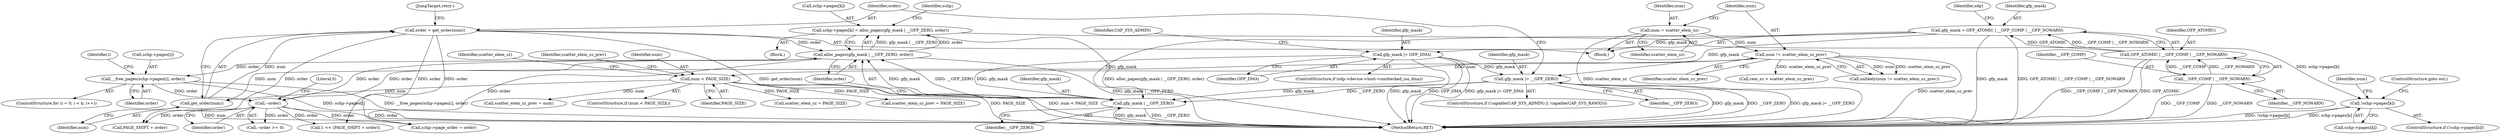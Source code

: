 digraph "0_linux_a45b599ad808c3c982fdcdc12b0b8611c2f92824@array" {
"1000275" [label="(Call,schp->pages[k] = alloc_pages(gfp_mask | __GFP_ZERO, order))"];
"1000281" [label="(Call,alloc_pages(gfp_mask | __GFP_ZERO, order))"];
"1000282" [label="(Call,gfp_mask | __GFP_ZERO)"];
"1000230" [label="(Call,gfp_mask |= __GFP_ZERO)"];
"1000134" [label="(Call,gfp_mask = GFP_ATOMIC | __GFP_COMP | __GFP_NOWARN)"];
"1000136" [label="(Call,GFP_ATOMIC | __GFP_COMP | __GFP_NOWARN)"];
"1000138" [label="(Call,__GFP_COMP | __GFP_NOWARN)"];
"1000219" [label="(Call,gfp_mask |= GFP_DMA)"];
"1000375" [label="(Call,--order)"];
"1000366" [label="(Call,__free_pages(schp->pages[i], order))"];
"1000233" [label="(Call,order = get_order(num))"];
"1000235" [label="(Call,get_order(num))"];
"1000192" [label="(Call,num != scatter_elem_sz_prev)"];
"1000187" [label="(Call,num = scatter_elem_sz)"];
"1000197" [label="(Call,num < PAGE_SIZE)"];
"1000287" [label="(Call,!schp->pages[k])"];
"1000189" [label="(Identifier,scatter_elem_sz)"];
"1000193" [label="(Identifier,num)"];
"1000234" [label="(Identifier,order)"];
"1000357" [label="(ControlStructure,for (i = 0; i < k; i++))"];
"1000191" [label="(Call,unlikely(num != scatter_elem_sz_prev))"];
"1000139" [label="(Identifier,__GFP_COMP)"];
"1000281" [label="(Call,alloc_pages(gfp_mask | __GFP_ZERO, order))"];
"1000230" [label="(Call,gfp_mask |= __GFP_ZERO)"];
"1000231" [label="(Identifier,gfp_mask)"];
"1000240" [label="(Call,1 << (PAGE_SHIFT + order))"];
"1000322" [label="(Call,schp->page_order = order)"];
"1000208" [label="(Call,scatter_elem_sz_prev = num)"];
"1000221" [label="(Identifier,GFP_DMA)"];
"1000192" [label="(Call,num != scatter_elem_sz_prev)"];
"1000276" [label="(Call,schp->pages[k])"];
"1000136" [label="(Call,GFP_ATOMIC | __GFP_COMP | __GFP_NOWARN)"];
"1000137" [label="(Identifier,GFP_ATOMIC)"];
"1000194" [label="(Identifier,scatter_elem_sz_prev)"];
"1000376" [label="(Identifier,order)"];
"1000377" [label="(Literal,0)"];
"1000365" [label="(Identifier,i)"];
"1000270" [label="(Call,rem_sz > scatter_elem_sz_prev)"];
"1000236" [label="(Identifier,num)"];
"1000222" [label="(ControlStructure,if (!capable(CAP_SYS_ADMIN) || !capable(CAP_SYS_RAWIO)))"];
"1000296" [label="(Identifier,num)"];
"1000282" [label="(Call,gfp_mask | __GFP_ZERO)"];
"1000196" [label="(ControlStructure,if (num < PAGE_SIZE))"];
"1000233" [label="(Call,order = get_order(num))"];
"1000366" [label="(Call,__free_pages(schp->pages[i], order))"];
"1000372" [label="(Identifier,order)"];
"1000199" [label="(Identifier,PAGE_SIZE)"];
"1000219" [label="(Call,gfp_mask |= GFP_DMA)"];
"1000232" [label="(Identifier,__GFP_ZERO)"];
"1000242" [label="(Call,PAGE_SHIFT + order)"];
"1000202" [label="(Identifier,scatter_elem_sz)"];
"1000275" [label="(Call,schp->pages[k] = alloc_pages(gfp_mask | __GFP_ZERO, order))"];
"1000187" [label="(Call,num = scatter_elem_sz)"];
"1000287" [label="(Call,!schp->pages[k])"];
"1000235" [label="(Call,get_order(num))"];
"1000211" [label="(ControlStructure,if (sdp->device->host->unchecked_isa_dma))"];
"1000226" [label="(Identifier,CAP_SYS_ADMIN)"];
"1000283" [label="(Identifier,gfp_mask)"];
"1000237" [label="(JumpTarget,retry:)"];
"1000143" [label="(Identifier,sdp)"];
"1000188" [label="(Identifier,num)"];
"1000286" [label="(ControlStructure,if (!schp->pages[k]))"];
"1000290" [label="(Identifier,schp)"];
"1000288" [label="(Call,schp->pages[k])"];
"1000382" [label="(MethodReturn,RET)"];
"1000220" [label="(Identifier,gfp_mask)"];
"1000209" [label="(Identifier,scatter_elem_sz_prev)"];
"1000375" [label="(Call,--order)"];
"1000284" [label="(Identifier,__GFP_ZERO)"];
"1000134" [label="(Call,gfp_mask = GFP_ATOMIC | __GFP_COMP | __GFP_NOWARN)"];
"1000374" [label="(Call,--order >= 0)"];
"1000197" [label="(Call,num < PAGE_SIZE)"];
"1000293" [label="(ControlStructure,goto out;)"];
"1000201" [label="(Call,scatter_elem_sz = PAGE_SIZE)"];
"1000135" [label="(Identifier,gfp_mask)"];
"1000204" [label="(Call,scatter_elem_sz_prev = PAGE_SIZE)"];
"1000110" [label="(Block,)"];
"1000198" [label="(Identifier,num)"];
"1000140" [label="(Identifier,__GFP_NOWARN)"];
"1000285" [label="(Identifier,order)"];
"1000138" [label="(Call,__GFP_COMP | __GFP_NOWARN)"];
"1000367" [label="(Call,schp->pages[i])"];
"1000266" [label="(Block,)"];
"1000275" -> "1000266"  [label="AST: "];
"1000275" -> "1000281"  [label="CFG: "];
"1000276" -> "1000275"  [label="AST: "];
"1000281" -> "1000275"  [label="AST: "];
"1000290" -> "1000275"  [label="CFG: "];
"1000275" -> "1000382"  [label="DDG: alloc_pages(gfp_mask | __GFP_ZERO, order)"];
"1000281" -> "1000275"  [label="DDG: gfp_mask | __GFP_ZERO"];
"1000281" -> "1000275"  [label="DDG: order"];
"1000275" -> "1000287"  [label="DDG: schp->pages[k]"];
"1000281" -> "1000285"  [label="CFG: "];
"1000282" -> "1000281"  [label="AST: "];
"1000285" -> "1000281"  [label="AST: "];
"1000281" -> "1000382"  [label="DDG: gfp_mask | __GFP_ZERO"];
"1000282" -> "1000281"  [label="DDG: gfp_mask"];
"1000282" -> "1000281"  [label="DDG: __GFP_ZERO"];
"1000375" -> "1000281"  [label="DDG: order"];
"1000233" -> "1000281"  [label="DDG: order"];
"1000281" -> "1000322"  [label="DDG: order"];
"1000281" -> "1000366"  [label="DDG: order"];
"1000281" -> "1000375"  [label="DDG: order"];
"1000282" -> "1000284"  [label="CFG: "];
"1000283" -> "1000282"  [label="AST: "];
"1000284" -> "1000282"  [label="AST: "];
"1000285" -> "1000282"  [label="CFG: "];
"1000282" -> "1000382"  [label="DDG: __GFP_ZERO"];
"1000282" -> "1000382"  [label="DDG: gfp_mask"];
"1000230" -> "1000282"  [label="DDG: gfp_mask"];
"1000230" -> "1000282"  [label="DDG: __GFP_ZERO"];
"1000134" -> "1000282"  [label="DDG: gfp_mask"];
"1000219" -> "1000282"  [label="DDG: gfp_mask"];
"1000230" -> "1000222"  [label="AST: "];
"1000230" -> "1000232"  [label="CFG: "];
"1000231" -> "1000230"  [label="AST: "];
"1000232" -> "1000230"  [label="AST: "];
"1000234" -> "1000230"  [label="CFG: "];
"1000230" -> "1000382"  [label="DDG: gfp_mask"];
"1000230" -> "1000382"  [label="DDG: __GFP_ZERO"];
"1000230" -> "1000382"  [label="DDG: gfp_mask |= __GFP_ZERO"];
"1000134" -> "1000230"  [label="DDG: gfp_mask"];
"1000219" -> "1000230"  [label="DDG: gfp_mask"];
"1000134" -> "1000110"  [label="AST: "];
"1000134" -> "1000136"  [label="CFG: "];
"1000135" -> "1000134"  [label="AST: "];
"1000136" -> "1000134"  [label="AST: "];
"1000143" -> "1000134"  [label="CFG: "];
"1000134" -> "1000382"  [label="DDG: gfp_mask"];
"1000134" -> "1000382"  [label="DDG: GFP_ATOMIC | __GFP_COMP | __GFP_NOWARN"];
"1000136" -> "1000134"  [label="DDG: GFP_ATOMIC"];
"1000136" -> "1000134"  [label="DDG: __GFP_COMP | __GFP_NOWARN"];
"1000134" -> "1000219"  [label="DDG: gfp_mask"];
"1000136" -> "1000138"  [label="CFG: "];
"1000137" -> "1000136"  [label="AST: "];
"1000138" -> "1000136"  [label="AST: "];
"1000136" -> "1000382"  [label="DDG: __GFP_COMP | __GFP_NOWARN"];
"1000136" -> "1000382"  [label="DDG: GFP_ATOMIC"];
"1000138" -> "1000136"  [label="DDG: __GFP_COMP"];
"1000138" -> "1000136"  [label="DDG: __GFP_NOWARN"];
"1000138" -> "1000140"  [label="CFG: "];
"1000139" -> "1000138"  [label="AST: "];
"1000140" -> "1000138"  [label="AST: "];
"1000138" -> "1000382"  [label="DDG: __GFP_COMP"];
"1000138" -> "1000382"  [label="DDG: __GFP_NOWARN"];
"1000219" -> "1000211"  [label="AST: "];
"1000219" -> "1000221"  [label="CFG: "];
"1000220" -> "1000219"  [label="AST: "];
"1000221" -> "1000219"  [label="AST: "];
"1000226" -> "1000219"  [label="CFG: "];
"1000219" -> "1000382"  [label="DDG: GFP_DMA"];
"1000219" -> "1000382"  [label="DDG: gfp_mask |= GFP_DMA"];
"1000219" -> "1000382"  [label="DDG: gfp_mask"];
"1000375" -> "1000374"  [label="AST: "];
"1000375" -> "1000376"  [label="CFG: "];
"1000376" -> "1000375"  [label="AST: "];
"1000377" -> "1000375"  [label="CFG: "];
"1000375" -> "1000382"  [label="DDG: order"];
"1000375" -> "1000240"  [label="DDG: order"];
"1000375" -> "1000242"  [label="DDG: order"];
"1000375" -> "1000322"  [label="DDG: order"];
"1000375" -> "1000374"  [label="DDG: order"];
"1000366" -> "1000375"  [label="DDG: order"];
"1000366" -> "1000357"  [label="AST: "];
"1000366" -> "1000372"  [label="CFG: "];
"1000367" -> "1000366"  [label="AST: "];
"1000372" -> "1000366"  [label="AST: "];
"1000365" -> "1000366"  [label="CFG: "];
"1000366" -> "1000382"  [label="DDG: schp->pages[i]"];
"1000366" -> "1000382"  [label="DDG: __free_pages(schp->pages[i], order)"];
"1000233" -> "1000110"  [label="AST: "];
"1000233" -> "1000235"  [label="CFG: "];
"1000234" -> "1000233"  [label="AST: "];
"1000235" -> "1000233"  [label="AST: "];
"1000237" -> "1000233"  [label="CFG: "];
"1000233" -> "1000382"  [label="DDG: get_order(num)"];
"1000235" -> "1000233"  [label="DDG: num"];
"1000233" -> "1000240"  [label="DDG: order"];
"1000233" -> "1000242"  [label="DDG: order"];
"1000233" -> "1000322"  [label="DDG: order"];
"1000235" -> "1000236"  [label="CFG: "];
"1000236" -> "1000235"  [label="AST: "];
"1000235" -> "1000382"  [label="DDG: num"];
"1000192" -> "1000235"  [label="DDG: num"];
"1000197" -> "1000235"  [label="DDG: num"];
"1000192" -> "1000191"  [label="AST: "];
"1000192" -> "1000194"  [label="CFG: "];
"1000193" -> "1000192"  [label="AST: "];
"1000194" -> "1000192"  [label="AST: "];
"1000191" -> "1000192"  [label="CFG: "];
"1000192" -> "1000382"  [label="DDG: scatter_elem_sz_prev"];
"1000192" -> "1000191"  [label="DDG: num"];
"1000192" -> "1000191"  [label="DDG: scatter_elem_sz_prev"];
"1000187" -> "1000192"  [label="DDG: num"];
"1000192" -> "1000197"  [label="DDG: num"];
"1000192" -> "1000270"  [label="DDG: scatter_elem_sz_prev"];
"1000187" -> "1000110"  [label="AST: "];
"1000187" -> "1000189"  [label="CFG: "];
"1000188" -> "1000187"  [label="AST: "];
"1000189" -> "1000187"  [label="AST: "];
"1000193" -> "1000187"  [label="CFG: "];
"1000187" -> "1000382"  [label="DDG: scatter_elem_sz"];
"1000197" -> "1000196"  [label="AST: "];
"1000197" -> "1000199"  [label="CFG: "];
"1000198" -> "1000197"  [label="AST: "];
"1000199" -> "1000197"  [label="AST: "];
"1000202" -> "1000197"  [label="CFG: "];
"1000209" -> "1000197"  [label="CFG: "];
"1000197" -> "1000382"  [label="DDG: num < PAGE_SIZE"];
"1000197" -> "1000382"  [label="DDG: PAGE_SIZE"];
"1000197" -> "1000201"  [label="DDG: PAGE_SIZE"];
"1000197" -> "1000204"  [label="DDG: PAGE_SIZE"];
"1000197" -> "1000208"  [label="DDG: num"];
"1000287" -> "1000286"  [label="AST: "];
"1000287" -> "1000288"  [label="CFG: "];
"1000288" -> "1000287"  [label="AST: "];
"1000293" -> "1000287"  [label="CFG: "];
"1000296" -> "1000287"  [label="CFG: "];
"1000287" -> "1000382"  [label="DDG: !schp->pages[k]"];
"1000287" -> "1000382"  [label="DDG: schp->pages[k]"];
}
